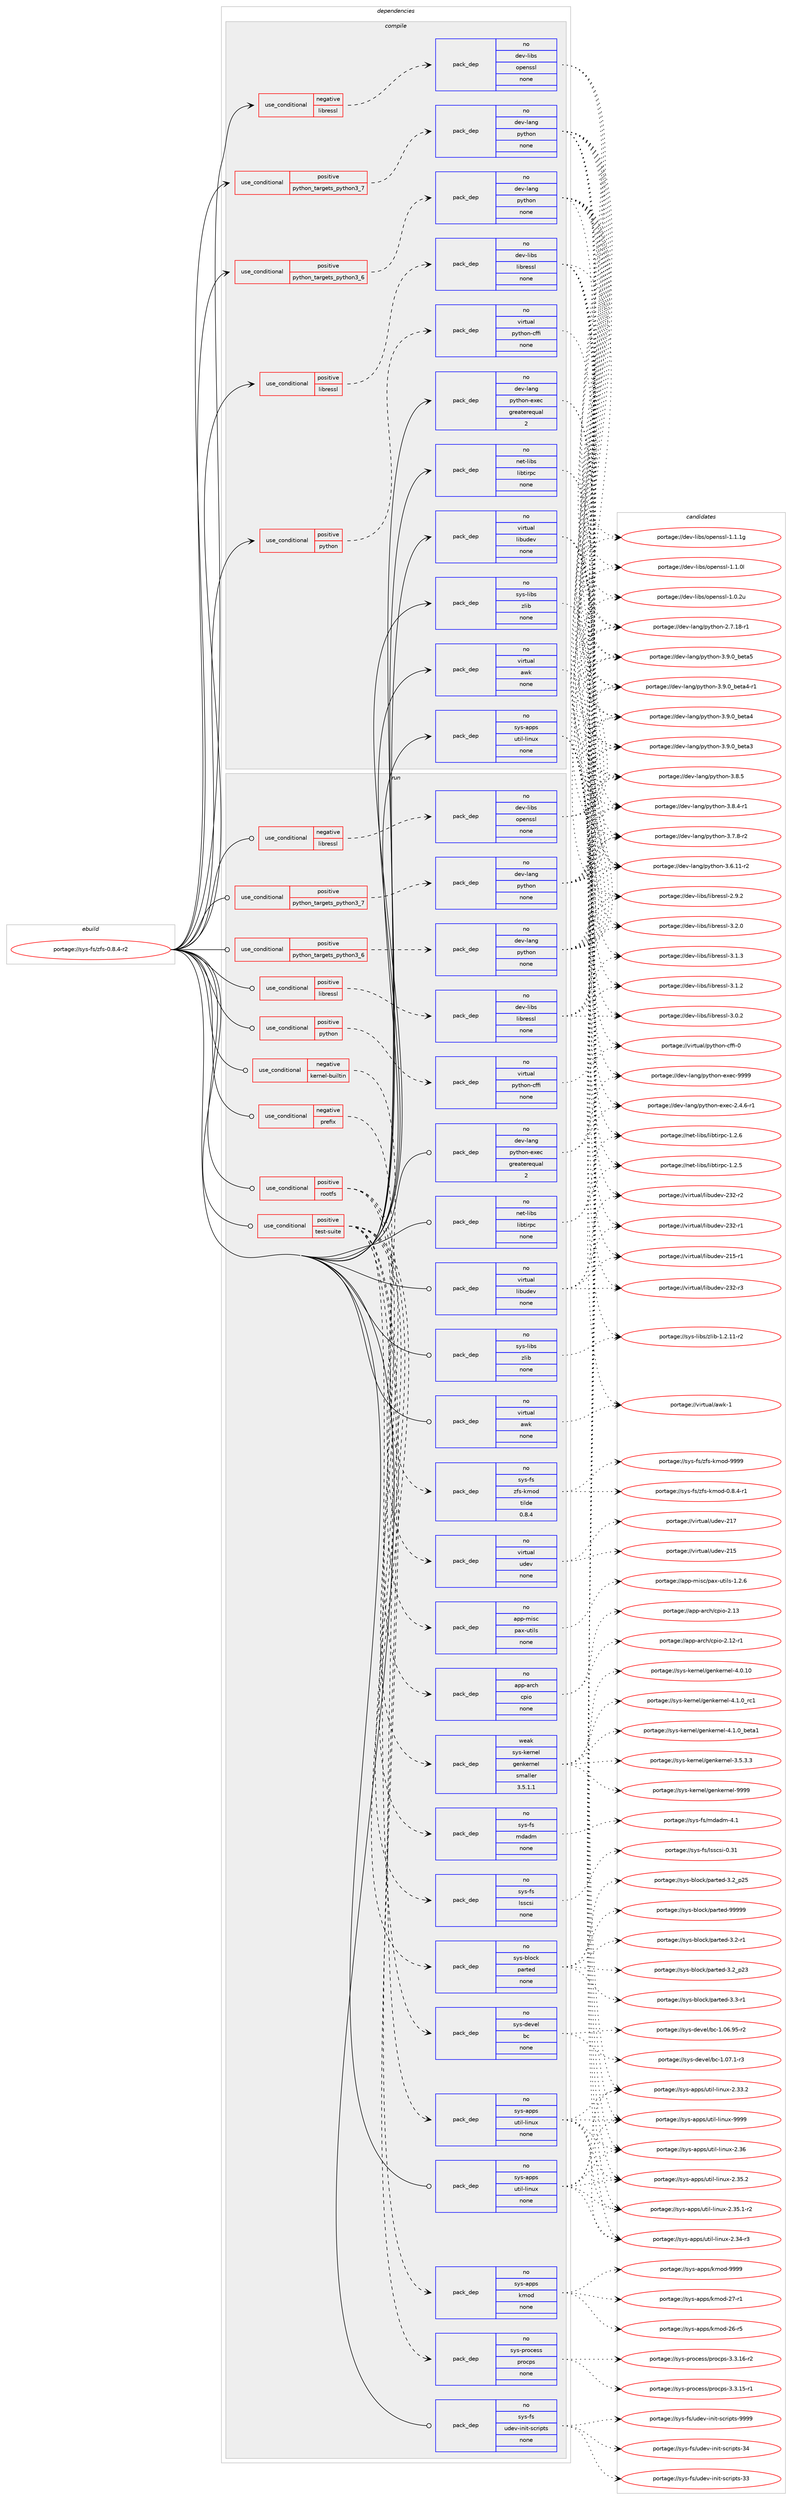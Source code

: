 digraph prolog {

# *************
# Graph options
# *************

newrank=true;
concentrate=true;
compound=true;
graph [rankdir=LR,fontname=Helvetica,fontsize=10,ranksep=1.5];#, ranksep=2.5, nodesep=0.2];
edge  [arrowhead=vee];
node  [fontname=Helvetica,fontsize=10];

# **********
# The ebuild
# **********

subgraph cluster_leftcol {
color=gray;
label=<<i>ebuild</i>>;
id [label="portage://sys-fs/zfs-0.8.4-r2", color=red, width=4, href="../sys-fs/zfs-0.8.4-r2.svg"];
}

# ****************
# The dependencies
# ****************

subgraph cluster_midcol {
color=gray;
label=<<i>dependencies</i>>;
subgraph cluster_compile {
fillcolor="#eeeeee";
style=filled;
label=<<i>compile</i>>;
subgraph cond236 {
dependency2106 [label=<<TABLE BORDER="0" CELLBORDER="1" CELLSPACING="0" CELLPADDING="4"><TR><TD ROWSPAN="3" CELLPADDING="10">use_conditional</TD></TR><TR><TD>negative</TD></TR><TR><TD>libressl</TD></TR></TABLE>>, shape=none, color=red];
subgraph pack1811 {
dependency2107 [label=<<TABLE BORDER="0" CELLBORDER="1" CELLSPACING="0" CELLPADDING="4" WIDTH="220"><TR><TD ROWSPAN="6" CELLPADDING="30">pack_dep</TD></TR><TR><TD WIDTH="110">no</TD></TR><TR><TD>dev-libs</TD></TR><TR><TD>openssl</TD></TR><TR><TD>none</TD></TR><TR><TD></TD></TR></TABLE>>, shape=none, color=blue];
}
dependency2106:e -> dependency2107:w [weight=20,style="dashed",arrowhead="vee"];
}
id:e -> dependency2106:w [weight=20,style="solid",arrowhead="vee"];
subgraph cond237 {
dependency2108 [label=<<TABLE BORDER="0" CELLBORDER="1" CELLSPACING="0" CELLPADDING="4"><TR><TD ROWSPAN="3" CELLPADDING="10">use_conditional</TD></TR><TR><TD>positive</TD></TR><TR><TD>libressl</TD></TR></TABLE>>, shape=none, color=red];
subgraph pack1812 {
dependency2109 [label=<<TABLE BORDER="0" CELLBORDER="1" CELLSPACING="0" CELLPADDING="4" WIDTH="220"><TR><TD ROWSPAN="6" CELLPADDING="30">pack_dep</TD></TR><TR><TD WIDTH="110">no</TD></TR><TR><TD>dev-libs</TD></TR><TR><TD>libressl</TD></TR><TR><TD>none</TD></TR><TR><TD></TD></TR></TABLE>>, shape=none, color=blue];
}
dependency2108:e -> dependency2109:w [weight=20,style="dashed",arrowhead="vee"];
}
id:e -> dependency2108:w [weight=20,style="solid",arrowhead="vee"];
subgraph cond238 {
dependency2110 [label=<<TABLE BORDER="0" CELLBORDER="1" CELLSPACING="0" CELLPADDING="4"><TR><TD ROWSPAN="3" CELLPADDING="10">use_conditional</TD></TR><TR><TD>positive</TD></TR><TR><TD>python</TD></TR></TABLE>>, shape=none, color=red];
subgraph pack1813 {
dependency2111 [label=<<TABLE BORDER="0" CELLBORDER="1" CELLSPACING="0" CELLPADDING="4" WIDTH="220"><TR><TD ROWSPAN="6" CELLPADDING="30">pack_dep</TD></TR><TR><TD WIDTH="110">no</TD></TR><TR><TD>virtual</TD></TR><TR><TD>python-cffi</TD></TR><TR><TD>none</TD></TR><TR><TD></TD></TR></TABLE>>, shape=none, color=blue];
}
dependency2110:e -> dependency2111:w [weight=20,style="dashed",arrowhead="vee"];
}
id:e -> dependency2110:w [weight=20,style="solid",arrowhead="vee"];
subgraph cond239 {
dependency2112 [label=<<TABLE BORDER="0" CELLBORDER="1" CELLSPACING="0" CELLPADDING="4"><TR><TD ROWSPAN="3" CELLPADDING="10">use_conditional</TD></TR><TR><TD>positive</TD></TR><TR><TD>python_targets_python3_6</TD></TR></TABLE>>, shape=none, color=red];
subgraph pack1814 {
dependency2113 [label=<<TABLE BORDER="0" CELLBORDER="1" CELLSPACING="0" CELLPADDING="4" WIDTH="220"><TR><TD ROWSPAN="6" CELLPADDING="30">pack_dep</TD></TR><TR><TD WIDTH="110">no</TD></TR><TR><TD>dev-lang</TD></TR><TR><TD>python</TD></TR><TR><TD>none</TD></TR><TR><TD></TD></TR></TABLE>>, shape=none, color=blue];
}
dependency2112:e -> dependency2113:w [weight=20,style="dashed",arrowhead="vee"];
}
id:e -> dependency2112:w [weight=20,style="solid",arrowhead="vee"];
subgraph cond240 {
dependency2114 [label=<<TABLE BORDER="0" CELLBORDER="1" CELLSPACING="0" CELLPADDING="4"><TR><TD ROWSPAN="3" CELLPADDING="10">use_conditional</TD></TR><TR><TD>positive</TD></TR><TR><TD>python_targets_python3_7</TD></TR></TABLE>>, shape=none, color=red];
subgraph pack1815 {
dependency2115 [label=<<TABLE BORDER="0" CELLBORDER="1" CELLSPACING="0" CELLPADDING="4" WIDTH="220"><TR><TD ROWSPAN="6" CELLPADDING="30">pack_dep</TD></TR><TR><TD WIDTH="110">no</TD></TR><TR><TD>dev-lang</TD></TR><TR><TD>python</TD></TR><TR><TD>none</TD></TR><TR><TD></TD></TR></TABLE>>, shape=none, color=blue];
}
dependency2114:e -> dependency2115:w [weight=20,style="dashed",arrowhead="vee"];
}
id:e -> dependency2114:w [weight=20,style="solid",arrowhead="vee"];
subgraph pack1816 {
dependency2116 [label=<<TABLE BORDER="0" CELLBORDER="1" CELLSPACING="0" CELLPADDING="4" WIDTH="220"><TR><TD ROWSPAN="6" CELLPADDING="30">pack_dep</TD></TR><TR><TD WIDTH="110">no</TD></TR><TR><TD>dev-lang</TD></TR><TR><TD>python-exec</TD></TR><TR><TD>greaterequal</TD></TR><TR><TD>2</TD></TR></TABLE>>, shape=none, color=blue];
}
id:e -> dependency2116:w [weight=20,style="solid",arrowhead="vee"];
subgraph pack1817 {
dependency2117 [label=<<TABLE BORDER="0" CELLBORDER="1" CELLSPACING="0" CELLPADDING="4" WIDTH="220"><TR><TD ROWSPAN="6" CELLPADDING="30">pack_dep</TD></TR><TR><TD WIDTH="110">no</TD></TR><TR><TD>net-libs</TD></TR><TR><TD>libtirpc</TD></TR><TR><TD>none</TD></TR><TR><TD></TD></TR></TABLE>>, shape=none, color=blue];
}
id:e -> dependency2117:w [weight=20,style="solid",arrowhead="vee"];
subgraph pack1818 {
dependency2118 [label=<<TABLE BORDER="0" CELLBORDER="1" CELLSPACING="0" CELLPADDING="4" WIDTH="220"><TR><TD ROWSPAN="6" CELLPADDING="30">pack_dep</TD></TR><TR><TD WIDTH="110">no</TD></TR><TR><TD>sys-apps</TD></TR><TR><TD>util-linux</TD></TR><TR><TD>none</TD></TR><TR><TD></TD></TR></TABLE>>, shape=none, color=blue];
}
id:e -> dependency2118:w [weight=20,style="solid",arrowhead="vee"];
subgraph pack1819 {
dependency2119 [label=<<TABLE BORDER="0" CELLBORDER="1" CELLSPACING="0" CELLPADDING="4" WIDTH="220"><TR><TD ROWSPAN="6" CELLPADDING="30">pack_dep</TD></TR><TR><TD WIDTH="110">no</TD></TR><TR><TD>sys-libs</TD></TR><TR><TD>zlib</TD></TR><TR><TD>none</TD></TR><TR><TD></TD></TR></TABLE>>, shape=none, color=blue];
}
id:e -> dependency2119:w [weight=20,style="solid",arrowhead="vee"];
subgraph pack1820 {
dependency2120 [label=<<TABLE BORDER="0" CELLBORDER="1" CELLSPACING="0" CELLPADDING="4" WIDTH="220"><TR><TD ROWSPAN="6" CELLPADDING="30">pack_dep</TD></TR><TR><TD WIDTH="110">no</TD></TR><TR><TD>virtual</TD></TR><TR><TD>awk</TD></TR><TR><TD>none</TD></TR><TR><TD></TD></TR></TABLE>>, shape=none, color=blue];
}
id:e -> dependency2120:w [weight=20,style="solid",arrowhead="vee"];
subgraph pack1821 {
dependency2121 [label=<<TABLE BORDER="0" CELLBORDER="1" CELLSPACING="0" CELLPADDING="4" WIDTH="220"><TR><TD ROWSPAN="6" CELLPADDING="30">pack_dep</TD></TR><TR><TD WIDTH="110">no</TD></TR><TR><TD>virtual</TD></TR><TR><TD>libudev</TD></TR><TR><TD>none</TD></TR><TR><TD></TD></TR></TABLE>>, shape=none, color=blue];
}
id:e -> dependency2121:w [weight=20,style="solid",arrowhead="vee"];
}
subgraph cluster_compileandrun {
fillcolor="#eeeeee";
style=filled;
label=<<i>compile and run</i>>;
}
subgraph cluster_run {
fillcolor="#eeeeee";
style=filled;
label=<<i>run</i>>;
subgraph cond241 {
dependency2122 [label=<<TABLE BORDER="0" CELLBORDER="1" CELLSPACING="0" CELLPADDING="4"><TR><TD ROWSPAN="3" CELLPADDING="10">use_conditional</TD></TR><TR><TD>negative</TD></TR><TR><TD>kernel-builtin</TD></TR></TABLE>>, shape=none, color=red];
subgraph pack1822 {
dependency2123 [label=<<TABLE BORDER="0" CELLBORDER="1" CELLSPACING="0" CELLPADDING="4" WIDTH="220"><TR><TD ROWSPAN="6" CELLPADDING="30">pack_dep</TD></TR><TR><TD WIDTH="110">no</TD></TR><TR><TD>sys-fs</TD></TR><TR><TD>zfs-kmod</TD></TR><TR><TD>tilde</TD></TR><TR><TD>0.8.4</TD></TR></TABLE>>, shape=none, color=blue];
}
dependency2122:e -> dependency2123:w [weight=20,style="dashed",arrowhead="vee"];
}
id:e -> dependency2122:w [weight=20,style="solid",arrowhead="odot"];
subgraph cond242 {
dependency2124 [label=<<TABLE BORDER="0" CELLBORDER="1" CELLSPACING="0" CELLPADDING="4"><TR><TD ROWSPAN="3" CELLPADDING="10">use_conditional</TD></TR><TR><TD>negative</TD></TR><TR><TD>libressl</TD></TR></TABLE>>, shape=none, color=red];
subgraph pack1823 {
dependency2125 [label=<<TABLE BORDER="0" CELLBORDER="1" CELLSPACING="0" CELLPADDING="4" WIDTH="220"><TR><TD ROWSPAN="6" CELLPADDING="30">pack_dep</TD></TR><TR><TD WIDTH="110">no</TD></TR><TR><TD>dev-libs</TD></TR><TR><TD>openssl</TD></TR><TR><TD>none</TD></TR><TR><TD></TD></TR></TABLE>>, shape=none, color=blue];
}
dependency2124:e -> dependency2125:w [weight=20,style="dashed",arrowhead="vee"];
}
id:e -> dependency2124:w [weight=20,style="solid",arrowhead="odot"];
subgraph cond243 {
dependency2126 [label=<<TABLE BORDER="0" CELLBORDER="1" CELLSPACING="0" CELLPADDING="4"><TR><TD ROWSPAN="3" CELLPADDING="10">use_conditional</TD></TR><TR><TD>negative</TD></TR><TR><TD>prefix</TD></TR></TABLE>>, shape=none, color=red];
subgraph pack1824 {
dependency2127 [label=<<TABLE BORDER="0" CELLBORDER="1" CELLSPACING="0" CELLPADDING="4" WIDTH="220"><TR><TD ROWSPAN="6" CELLPADDING="30">pack_dep</TD></TR><TR><TD WIDTH="110">no</TD></TR><TR><TD>virtual</TD></TR><TR><TD>udev</TD></TR><TR><TD>none</TD></TR><TR><TD></TD></TR></TABLE>>, shape=none, color=blue];
}
dependency2126:e -> dependency2127:w [weight=20,style="dashed",arrowhead="vee"];
}
id:e -> dependency2126:w [weight=20,style="solid",arrowhead="odot"];
subgraph cond244 {
dependency2128 [label=<<TABLE BORDER="0" CELLBORDER="1" CELLSPACING="0" CELLPADDING="4"><TR><TD ROWSPAN="3" CELLPADDING="10">use_conditional</TD></TR><TR><TD>positive</TD></TR><TR><TD>libressl</TD></TR></TABLE>>, shape=none, color=red];
subgraph pack1825 {
dependency2129 [label=<<TABLE BORDER="0" CELLBORDER="1" CELLSPACING="0" CELLPADDING="4" WIDTH="220"><TR><TD ROWSPAN="6" CELLPADDING="30">pack_dep</TD></TR><TR><TD WIDTH="110">no</TD></TR><TR><TD>dev-libs</TD></TR><TR><TD>libressl</TD></TR><TR><TD>none</TD></TR><TR><TD></TD></TR></TABLE>>, shape=none, color=blue];
}
dependency2128:e -> dependency2129:w [weight=20,style="dashed",arrowhead="vee"];
}
id:e -> dependency2128:w [weight=20,style="solid",arrowhead="odot"];
subgraph cond245 {
dependency2130 [label=<<TABLE BORDER="0" CELLBORDER="1" CELLSPACING="0" CELLPADDING="4"><TR><TD ROWSPAN="3" CELLPADDING="10">use_conditional</TD></TR><TR><TD>positive</TD></TR><TR><TD>python</TD></TR></TABLE>>, shape=none, color=red];
subgraph pack1826 {
dependency2131 [label=<<TABLE BORDER="0" CELLBORDER="1" CELLSPACING="0" CELLPADDING="4" WIDTH="220"><TR><TD ROWSPAN="6" CELLPADDING="30">pack_dep</TD></TR><TR><TD WIDTH="110">no</TD></TR><TR><TD>virtual</TD></TR><TR><TD>python-cffi</TD></TR><TR><TD>none</TD></TR><TR><TD></TD></TR></TABLE>>, shape=none, color=blue];
}
dependency2130:e -> dependency2131:w [weight=20,style="dashed",arrowhead="vee"];
}
id:e -> dependency2130:w [weight=20,style="solid",arrowhead="odot"];
subgraph cond246 {
dependency2132 [label=<<TABLE BORDER="0" CELLBORDER="1" CELLSPACING="0" CELLPADDING="4"><TR><TD ROWSPAN="3" CELLPADDING="10">use_conditional</TD></TR><TR><TD>positive</TD></TR><TR><TD>python_targets_python3_6</TD></TR></TABLE>>, shape=none, color=red];
subgraph pack1827 {
dependency2133 [label=<<TABLE BORDER="0" CELLBORDER="1" CELLSPACING="0" CELLPADDING="4" WIDTH="220"><TR><TD ROWSPAN="6" CELLPADDING="30">pack_dep</TD></TR><TR><TD WIDTH="110">no</TD></TR><TR><TD>dev-lang</TD></TR><TR><TD>python</TD></TR><TR><TD>none</TD></TR><TR><TD></TD></TR></TABLE>>, shape=none, color=blue];
}
dependency2132:e -> dependency2133:w [weight=20,style="dashed",arrowhead="vee"];
}
id:e -> dependency2132:w [weight=20,style="solid",arrowhead="odot"];
subgraph cond247 {
dependency2134 [label=<<TABLE BORDER="0" CELLBORDER="1" CELLSPACING="0" CELLPADDING="4"><TR><TD ROWSPAN="3" CELLPADDING="10">use_conditional</TD></TR><TR><TD>positive</TD></TR><TR><TD>python_targets_python3_7</TD></TR></TABLE>>, shape=none, color=red];
subgraph pack1828 {
dependency2135 [label=<<TABLE BORDER="0" CELLBORDER="1" CELLSPACING="0" CELLPADDING="4" WIDTH="220"><TR><TD ROWSPAN="6" CELLPADDING="30">pack_dep</TD></TR><TR><TD WIDTH="110">no</TD></TR><TR><TD>dev-lang</TD></TR><TR><TD>python</TD></TR><TR><TD>none</TD></TR><TR><TD></TD></TR></TABLE>>, shape=none, color=blue];
}
dependency2134:e -> dependency2135:w [weight=20,style="dashed",arrowhead="vee"];
}
id:e -> dependency2134:w [weight=20,style="solid",arrowhead="odot"];
subgraph cond248 {
dependency2136 [label=<<TABLE BORDER="0" CELLBORDER="1" CELLSPACING="0" CELLPADDING="4"><TR><TD ROWSPAN="3" CELLPADDING="10">use_conditional</TD></TR><TR><TD>positive</TD></TR><TR><TD>rootfs</TD></TR></TABLE>>, shape=none, color=red];
subgraph pack1829 {
dependency2137 [label=<<TABLE BORDER="0" CELLBORDER="1" CELLSPACING="0" CELLPADDING="4" WIDTH="220"><TR><TD ROWSPAN="6" CELLPADDING="30">pack_dep</TD></TR><TR><TD WIDTH="110">no</TD></TR><TR><TD>app-arch</TD></TR><TR><TD>cpio</TD></TR><TR><TD>none</TD></TR><TR><TD></TD></TR></TABLE>>, shape=none, color=blue];
}
dependency2136:e -> dependency2137:w [weight=20,style="dashed",arrowhead="vee"];
subgraph pack1830 {
dependency2138 [label=<<TABLE BORDER="0" CELLBORDER="1" CELLSPACING="0" CELLPADDING="4" WIDTH="220"><TR><TD ROWSPAN="6" CELLPADDING="30">pack_dep</TD></TR><TR><TD WIDTH="110">no</TD></TR><TR><TD>app-misc</TD></TR><TR><TD>pax-utils</TD></TR><TR><TD>none</TD></TR><TR><TD></TD></TR></TABLE>>, shape=none, color=blue];
}
dependency2136:e -> dependency2138:w [weight=20,style="dashed",arrowhead="vee"];
subgraph pack1831 {
dependency2139 [label=<<TABLE BORDER="0" CELLBORDER="1" CELLSPACING="0" CELLPADDING="4" WIDTH="220"><TR><TD ROWSPAN="6" CELLPADDING="30">pack_dep</TD></TR><TR><TD WIDTH="110">weak</TD></TR><TR><TD>sys-kernel</TD></TR><TR><TD>genkernel</TD></TR><TR><TD>smaller</TD></TR><TR><TD>3.5.1.1</TD></TR></TABLE>>, shape=none, color=blue];
}
dependency2136:e -> dependency2139:w [weight=20,style="dashed",arrowhead="vee"];
}
id:e -> dependency2136:w [weight=20,style="solid",arrowhead="odot"];
subgraph cond249 {
dependency2140 [label=<<TABLE BORDER="0" CELLBORDER="1" CELLSPACING="0" CELLPADDING="4"><TR><TD ROWSPAN="3" CELLPADDING="10">use_conditional</TD></TR><TR><TD>positive</TD></TR><TR><TD>test-suite</TD></TR></TABLE>>, shape=none, color=red];
subgraph pack1832 {
dependency2141 [label=<<TABLE BORDER="0" CELLBORDER="1" CELLSPACING="0" CELLPADDING="4" WIDTH="220"><TR><TD ROWSPAN="6" CELLPADDING="30">pack_dep</TD></TR><TR><TD WIDTH="110">no</TD></TR><TR><TD>sys-apps</TD></TR><TR><TD>kmod</TD></TR><TR><TD>none</TD></TR><TR><TD></TD></TR></TABLE>>, shape=none, color=blue];
}
dependency2140:e -> dependency2141:w [weight=20,style="dashed",arrowhead="vee"];
subgraph pack1833 {
dependency2142 [label=<<TABLE BORDER="0" CELLBORDER="1" CELLSPACING="0" CELLPADDING="4" WIDTH="220"><TR><TD ROWSPAN="6" CELLPADDING="30">pack_dep</TD></TR><TR><TD WIDTH="110">no</TD></TR><TR><TD>sys-apps</TD></TR><TR><TD>util-linux</TD></TR><TR><TD>none</TD></TR><TR><TD></TD></TR></TABLE>>, shape=none, color=blue];
}
dependency2140:e -> dependency2142:w [weight=20,style="dashed",arrowhead="vee"];
subgraph pack1834 {
dependency2143 [label=<<TABLE BORDER="0" CELLBORDER="1" CELLSPACING="0" CELLPADDING="4" WIDTH="220"><TR><TD ROWSPAN="6" CELLPADDING="30">pack_dep</TD></TR><TR><TD WIDTH="110">no</TD></TR><TR><TD>sys-devel</TD></TR><TR><TD>bc</TD></TR><TR><TD>none</TD></TR><TR><TD></TD></TR></TABLE>>, shape=none, color=blue];
}
dependency2140:e -> dependency2143:w [weight=20,style="dashed",arrowhead="vee"];
subgraph pack1835 {
dependency2144 [label=<<TABLE BORDER="0" CELLBORDER="1" CELLSPACING="0" CELLPADDING="4" WIDTH="220"><TR><TD ROWSPAN="6" CELLPADDING="30">pack_dep</TD></TR><TR><TD WIDTH="110">no</TD></TR><TR><TD>sys-block</TD></TR><TR><TD>parted</TD></TR><TR><TD>none</TD></TR><TR><TD></TD></TR></TABLE>>, shape=none, color=blue];
}
dependency2140:e -> dependency2144:w [weight=20,style="dashed",arrowhead="vee"];
subgraph pack1836 {
dependency2145 [label=<<TABLE BORDER="0" CELLBORDER="1" CELLSPACING="0" CELLPADDING="4" WIDTH="220"><TR><TD ROWSPAN="6" CELLPADDING="30">pack_dep</TD></TR><TR><TD WIDTH="110">no</TD></TR><TR><TD>sys-fs</TD></TR><TR><TD>lsscsi</TD></TR><TR><TD>none</TD></TR><TR><TD></TD></TR></TABLE>>, shape=none, color=blue];
}
dependency2140:e -> dependency2145:w [weight=20,style="dashed",arrowhead="vee"];
subgraph pack1837 {
dependency2146 [label=<<TABLE BORDER="0" CELLBORDER="1" CELLSPACING="0" CELLPADDING="4" WIDTH="220"><TR><TD ROWSPAN="6" CELLPADDING="30">pack_dep</TD></TR><TR><TD WIDTH="110">no</TD></TR><TR><TD>sys-fs</TD></TR><TR><TD>mdadm</TD></TR><TR><TD>none</TD></TR><TR><TD></TD></TR></TABLE>>, shape=none, color=blue];
}
dependency2140:e -> dependency2146:w [weight=20,style="dashed",arrowhead="vee"];
subgraph pack1838 {
dependency2147 [label=<<TABLE BORDER="0" CELLBORDER="1" CELLSPACING="0" CELLPADDING="4" WIDTH="220"><TR><TD ROWSPAN="6" CELLPADDING="30">pack_dep</TD></TR><TR><TD WIDTH="110">no</TD></TR><TR><TD>sys-process</TD></TR><TR><TD>procps</TD></TR><TR><TD>none</TD></TR><TR><TD></TD></TR></TABLE>>, shape=none, color=blue];
}
dependency2140:e -> dependency2147:w [weight=20,style="dashed",arrowhead="vee"];
}
id:e -> dependency2140:w [weight=20,style="solid",arrowhead="odot"];
subgraph pack1839 {
dependency2148 [label=<<TABLE BORDER="0" CELLBORDER="1" CELLSPACING="0" CELLPADDING="4" WIDTH="220"><TR><TD ROWSPAN="6" CELLPADDING="30">pack_dep</TD></TR><TR><TD WIDTH="110">no</TD></TR><TR><TD>dev-lang</TD></TR><TR><TD>python-exec</TD></TR><TR><TD>greaterequal</TD></TR><TR><TD>2</TD></TR></TABLE>>, shape=none, color=blue];
}
id:e -> dependency2148:w [weight=20,style="solid",arrowhead="odot"];
subgraph pack1840 {
dependency2149 [label=<<TABLE BORDER="0" CELLBORDER="1" CELLSPACING="0" CELLPADDING="4" WIDTH="220"><TR><TD ROWSPAN="6" CELLPADDING="30">pack_dep</TD></TR><TR><TD WIDTH="110">no</TD></TR><TR><TD>net-libs</TD></TR><TR><TD>libtirpc</TD></TR><TR><TD>none</TD></TR><TR><TD></TD></TR></TABLE>>, shape=none, color=blue];
}
id:e -> dependency2149:w [weight=20,style="solid",arrowhead="odot"];
subgraph pack1841 {
dependency2150 [label=<<TABLE BORDER="0" CELLBORDER="1" CELLSPACING="0" CELLPADDING="4" WIDTH="220"><TR><TD ROWSPAN="6" CELLPADDING="30">pack_dep</TD></TR><TR><TD WIDTH="110">no</TD></TR><TR><TD>sys-apps</TD></TR><TR><TD>util-linux</TD></TR><TR><TD>none</TD></TR><TR><TD></TD></TR></TABLE>>, shape=none, color=blue];
}
id:e -> dependency2150:w [weight=20,style="solid",arrowhead="odot"];
subgraph pack1842 {
dependency2151 [label=<<TABLE BORDER="0" CELLBORDER="1" CELLSPACING="0" CELLPADDING="4" WIDTH="220"><TR><TD ROWSPAN="6" CELLPADDING="30">pack_dep</TD></TR><TR><TD WIDTH="110">no</TD></TR><TR><TD>sys-fs</TD></TR><TR><TD>udev-init-scripts</TD></TR><TR><TD>none</TD></TR><TR><TD></TD></TR></TABLE>>, shape=none, color=blue];
}
id:e -> dependency2151:w [weight=20,style="solid",arrowhead="odot"];
subgraph pack1843 {
dependency2152 [label=<<TABLE BORDER="0" CELLBORDER="1" CELLSPACING="0" CELLPADDING="4" WIDTH="220"><TR><TD ROWSPAN="6" CELLPADDING="30">pack_dep</TD></TR><TR><TD WIDTH="110">no</TD></TR><TR><TD>sys-libs</TD></TR><TR><TD>zlib</TD></TR><TR><TD>none</TD></TR><TR><TD></TD></TR></TABLE>>, shape=none, color=blue];
}
id:e -> dependency2152:w [weight=20,style="solid",arrowhead="odot"];
subgraph pack1844 {
dependency2153 [label=<<TABLE BORDER="0" CELLBORDER="1" CELLSPACING="0" CELLPADDING="4" WIDTH="220"><TR><TD ROWSPAN="6" CELLPADDING="30">pack_dep</TD></TR><TR><TD WIDTH="110">no</TD></TR><TR><TD>virtual</TD></TR><TR><TD>awk</TD></TR><TR><TD>none</TD></TR><TR><TD></TD></TR></TABLE>>, shape=none, color=blue];
}
id:e -> dependency2153:w [weight=20,style="solid",arrowhead="odot"];
subgraph pack1845 {
dependency2154 [label=<<TABLE BORDER="0" CELLBORDER="1" CELLSPACING="0" CELLPADDING="4" WIDTH="220"><TR><TD ROWSPAN="6" CELLPADDING="30">pack_dep</TD></TR><TR><TD WIDTH="110">no</TD></TR><TR><TD>virtual</TD></TR><TR><TD>libudev</TD></TR><TR><TD>none</TD></TR><TR><TD></TD></TR></TABLE>>, shape=none, color=blue];
}
id:e -> dependency2154:w [weight=20,style="solid",arrowhead="odot"];
}
}

# **************
# The candidates
# **************

subgraph cluster_choices {
rank=same;
color=gray;
label=<<i>candidates</i>>;

subgraph choice1811 {
color=black;
nodesep=1;
choice100101118451081059811547111112101110115115108454946494649103 [label="portage://dev-libs/openssl-1.1.1g", color=red, width=4,href="../dev-libs/openssl-1.1.1g.svg"];
choice100101118451081059811547111112101110115115108454946494648108 [label="portage://dev-libs/openssl-1.1.0l", color=red, width=4,href="../dev-libs/openssl-1.1.0l.svg"];
choice100101118451081059811547111112101110115115108454946484650117 [label="portage://dev-libs/openssl-1.0.2u", color=red, width=4,href="../dev-libs/openssl-1.0.2u.svg"];
dependency2107:e -> choice100101118451081059811547111112101110115115108454946494649103:w [style=dotted,weight="100"];
dependency2107:e -> choice100101118451081059811547111112101110115115108454946494648108:w [style=dotted,weight="100"];
dependency2107:e -> choice100101118451081059811547111112101110115115108454946484650117:w [style=dotted,weight="100"];
}
subgraph choice1812 {
color=black;
nodesep=1;
choice10010111845108105981154710810598114101115115108455146504648 [label="portage://dev-libs/libressl-3.2.0", color=red, width=4,href="../dev-libs/libressl-3.2.0.svg"];
choice10010111845108105981154710810598114101115115108455146494651 [label="portage://dev-libs/libressl-3.1.3", color=red, width=4,href="../dev-libs/libressl-3.1.3.svg"];
choice10010111845108105981154710810598114101115115108455146494650 [label="portage://dev-libs/libressl-3.1.2", color=red, width=4,href="../dev-libs/libressl-3.1.2.svg"];
choice10010111845108105981154710810598114101115115108455146484650 [label="portage://dev-libs/libressl-3.0.2", color=red, width=4,href="../dev-libs/libressl-3.0.2.svg"];
choice10010111845108105981154710810598114101115115108455046574650 [label="portage://dev-libs/libressl-2.9.2", color=red, width=4,href="../dev-libs/libressl-2.9.2.svg"];
dependency2109:e -> choice10010111845108105981154710810598114101115115108455146504648:w [style=dotted,weight="100"];
dependency2109:e -> choice10010111845108105981154710810598114101115115108455146494651:w [style=dotted,weight="100"];
dependency2109:e -> choice10010111845108105981154710810598114101115115108455146494650:w [style=dotted,weight="100"];
dependency2109:e -> choice10010111845108105981154710810598114101115115108455146484650:w [style=dotted,weight="100"];
dependency2109:e -> choice10010111845108105981154710810598114101115115108455046574650:w [style=dotted,weight="100"];
}
subgraph choice1813 {
color=black;
nodesep=1;
choice118105114116117971084711212111610411111045991021021054548 [label="portage://virtual/python-cffi-0", color=red, width=4,href="../virtual/python-cffi-0.svg"];
dependency2111:e -> choice118105114116117971084711212111610411111045991021021054548:w [style=dotted,weight="100"];
}
subgraph choice1814 {
color=black;
nodesep=1;
choice10010111845108971101034711212111610411111045514657464895981011169753 [label="portage://dev-lang/python-3.9.0_beta5", color=red, width=4,href="../dev-lang/python-3.9.0_beta5.svg"];
choice100101118451089711010347112121116104111110455146574648959810111697524511449 [label="portage://dev-lang/python-3.9.0_beta4-r1", color=red, width=4,href="../dev-lang/python-3.9.0_beta4-r1.svg"];
choice10010111845108971101034711212111610411111045514657464895981011169752 [label="portage://dev-lang/python-3.9.0_beta4", color=red, width=4,href="../dev-lang/python-3.9.0_beta4.svg"];
choice10010111845108971101034711212111610411111045514657464895981011169751 [label="portage://dev-lang/python-3.9.0_beta3", color=red, width=4,href="../dev-lang/python-3.9.0_beta3.svg"];
choice100101118451089711010347112121116104111110455146564653 [label="portage://dev-lang/python-3.8.5", color=red, width=4,href="../dev-lang/python-3.8.5.svg"];
choice1001011184510897110103471121211161041111104551465646524511449 [label="portage://dev-lang/python-3.8.4-r1", color=red, width=4,href="../dev-lang/python-3.8.4-r1.svg"];
choice1001011184510897110103471121211161041111104551465546564511450 [label="portage://dev-lang/python-3.7.8-r2", color=red, width=4,href="../dev-lang/python-3.7.8-r2.svg"];
choice100101118451089711010347112121116104111110455146544649494511450 [label="portage://dev-lang/python-3.6.11-r2", color=red, width=4,href="../dev-lang/python-3.6.11-r2.svg"];
choice100101118451089711010347112121116104111110455046554649564511449 [label="portage://dev-lang/python-2.7.18-r1", color=red, width=4,href="../dev-lang/python-2.7.18-r1.svg"];
dependency2113:e -> choice10010111845108971101034711212111610411111045514657464895981011169753:w [style=dotted,weight="100"];
dependency2113:e -> choice100101118451089711010347112121116104111110455146574648959810111697524511449:w [style=dotted,weight="100"];
dependency2113:e -> choice10010111845108971101034711212111610411111045514657464895981011169752:w [style=dotted,weight="100"];
dependency2113:e -> choice10010111845108971101034711212111610411111045514657464895981011169751:w [style=dotted,weight="100"];
dependency2113:e -> choice100101118451089711010347112121116104111110455146564653:w [style=dotted,weight="100"];
dependency2113:e -> choice1001011184510897110103471121211161041111104551465646524511449:w [style=dotted,weight="100"];
dependency2113:e -> choice1001011184510897110103471121211161041111104551465546564511450:w [style=dotted,weight="100"];
dependency2113:e -> choice100101118451089711010347112121116104111110455146544649494511450:w [style=dotted,weight="100"];
dependency2113:e -> choice100101118451089711010347112121116104111110455046554649564511449:w [style=dotted,weight="100"];
}
subgraph choice1815 {
color=black;
nodesep=1;
choice10010111845108971101034711212111610411111045514657464895981011169753 [label="portage://dev-lang/python-3.9.0_beta5", color=red, width=4,href="../dev-lang/python-3.9.0_beta5.svg"];
choice100101118451089711010347112121116104111110455146574648959810111697524511449 [label="portage://dev-lang/python-3.9.0_beta4-r1", color=red, width=4,href="../dev-lang/python-3.9.0_beta4-r1.svg"];
choice10010111845108971101034711212111610411111045514657464895981011169752 [label="portage://dev-lang/python-3.9.0_beta4", color=red, width=4,href="../dev-lang/python-3.9.0_beta4.svg"];
choice10010111845108971101034711212111610411111045514657464895981011169751 [label="portage://dev-lang/python-3.9.0_beta3", color=red, width=4,href="../dev-lang/python-3.9.0_beta3.svg"];
choice100101118451089711010347112121116104111110455146564653 [label="portage://dev-lang/python-3.8.5", color=red, width=4,href="../dev-lang/python-3.8.5.svg"];
choice1001011184510897110103471121211161041111104551465646524511449 [label="portage://dev-lang/python-3.8.4-r1", color=red, width=4,href="../dev-lang/python-3.8.4-r1.svg"];
choice1001011184510897110103471121211161041111104551465546564511450 [label="portage://dev-lang/python-3.7.8-r2", color=red, width=4,href="../dev-lang/python-3.7.8-r2.svg"];
choice100101118451089711010347112121116104111110455146544649494511450 [label="portage://dev-lang/python-3.6.11-r2", color=red, width=4,href="../dev-lang/python-3.6.11-r2.svg"];
choice100101118451089711010347112121116104111110455046554649564511449 [label="portage://dev-lang/python-2.7.18-r1", color=red, width=4,href="../dev-lang/python-2.7.18-r1.svg"];
dependency2115:e -> choice10010111845108971101034711212111610411111045514657464895981011169753:w [style=dotted,weight="100"];
dependency2115:e -> choice100101118451089711010347112121116104111110455146574648959810111697524511449:w [style=dotted,weight="100"];
dependency2115:e -> choice10010111845108971101034711212111610411111045514657464895981011169752:w [style=dotted,weight="100"];
dependency2115:e -> choice10010111845108971101034711212111610411111045514657464895981011169751:w [style=dotted,weight="100"];
dependency2115:e -> choice100101118451089711010347112121116104111110455146564653:w [style=dotted,weight="100"];
dependency2115:e -> choice1001011184510897110103471121211161041111104551465646524511449:w [style=dotted,weight="100"];
dependency2115:e -> choice1001011184510897110103471121211161041111104551465546564511450:w [style=dotted,weight="100"];
dependency2115:e -> choice100101118451089711010347112121116104111110455146544649494511450:w [style=dotted,weight="100"];
dependency2115:e -> choice100101118451089711010347112121116104111110455046554649564511449:w [style=dotted,weight="100"];
}
subgraph choice1816 {
color=black;
nodesep=1;
choice10010111845108971101034711212111610411111045101120101994557575757 [label="portage://dev-lang/python-exec-9999", color=red, width=4,href="../dev-lang/python-exec-9999.svg"];
choice10010111845108971101034711212111610411111045101120101994550465246544511449 [label="portage://dev-lang/python-exec-2.4.6-r1", color=red, width=4,href="../dev-lang/python-exec-2.4.6-r1.svg"];
dependency2116:e -> choice10010111845108971101034711212111610411111045101120101994557575757:w [style=dotted,weight="100"];
dependency2116:e -> choice10010111845108971101034711212111610411111045101120101994550465246544511449:w [style=dotted,weight="100"];
}
subgraph choice1817 {
color=black;
nodesep=1;
choice1101011164510810598115471081059811610511411299454946504654 [label="portage://net-libs/libtirpc-1.2.6", color=red, width=4,href="../net-libs/libtirpc-1.2.6.svg"];
choice1101011164510810598115471081059811610511411299454946504653 [label="portage://net-libs/libtirpc-1.2.5", color=red, width=4,href="../net-libs/libtirpc-1.2.5.svg"];
dependency2117:e -> choice1101011164510810598115471081059811610511411299454946504654:w [style=dotted,weight="100"];
dependency2117:e -> choice1101011164510810598115471081059811610511411299454946504653:w [style=dotted,weight="100"];
}
subgraph choice1818 {
color=black;
nodesep=1;
choice115121115459711211211547117116105108451081051101171204557575757 [label="portage://sys-apps/util-linux-9999", color=red, width=4,href="../sys-apps/util-linux-9999.svg"];
choice115121115459711211211547117116105108451081051101171204550465154 [label="portage://sys-apps/util-linux-2.36", color=red, width=4,href="../sys-apps/util-linux-2.36.svg"];
choice1151211154597112112115471171161051084510810511011712045504651534650 [label="portage://sys-apps/util-linux-2.35.2", color=red, width=4,href="../sys-apps/util-linux-2.35.2.svg"];
choice11512111545971121121154711711610510845108105110117120455046515346494511450 [label="portage://sys-apps/util-linux-2.35.1-r2", color=red, width=4,href="../sys-apps/util-linux-2.35.1-r2.svg"];
choice1151211154597112112115471171161051084510810511011712045504651524511451 [label="portage://sys-apps/util-linux-2.34-r3", color=red, width=4,href="../sys-apps/util-linux-2.34-r3.svg"];
choice1151211154597112112115471171161051084510810511011712045504651514650 [label="portage://sys-apps/util-linux-2.33.2", color=red, width=4,href="../sys-apps/util-linux-2.33.2.svg"];
dependency2118:e -> choice115121115459711211211547117116105108451081051101171204557575757:w [style=dotted,weight="100"];
dependency2118:e -> choice115121115459711211211547117116105108451081051101171204550465154:w [style=dotted,weight="100"];
dependency2118:e -> choice1151211154597112112115471171161051084510810511011712045504651534650:w [style=dotted,weight="100"];
dependency2118:e -> choice11512111545971121121154711711610510845108105110117120455046515346494511450:w [style=dotted,weight="100"];
dependency2118:e -> choice1151211154597112112115471171161051084510810511011712045504651524511451:w [style=dotted,weight="100"];
dependency2118:e -> choice1151211154597112112115471171161051084510810511011712045504651514650:w [style=dotted,weight="100"];
}
subgraph choice1819 {
color=black;
nodesep=1;
choice11512111545108105981154712210810598454946504649494511450 [label="portage://sys-libs/zlib-1.2.11-r2", color=red, width=4,href="../sys-libs/zlib-1.2.11-r2.svg"];
dependency2119:e -> choice11512111545108105981154712210810598454946504649494511450:w [style=dotted,weight="100"];
}
subgraph choice1820 {
color=black;
nodesep=1;
choice1181051141161179710847971191074549 [label="portage://virtual/awk-1", color=red, width=4,href="../virtual/awk-1.svg"];
dependency2120:e -> choice1181051141161179710847971191074549:w [style=dotted,weight="100"];
}
subgraph choice1821 {
color=black;
nodesep=1;
choice118105114116117971084710810598117100101118455051504511451 [label="portage://virtual/libudev-232-r3", color=red, width=4,href="../virtual/libudev-232-r3.svg"];
choice118105114116117971084710810598117100101118455051504511450 [label="portage://virtual/libudev-232-r2", color=red, width=4,href="../virtual/libudev-232-r2.svg"];
choice118105114116117971084710810598117100101118455051504511449 [label="portage://virtual/libudev-232-r1", color=red, width=4,href="../virtual/libudev-232-r1.svg"];
choice118105114116117971084710810598117100101118455049534511449 [label="portage://virtual/libudev-215-r1", color=red, width=4,href="../virtual/libudev-215-r1.svg"];
dependency2121:e -> choice118105114116117971084710810598117100101118455051504511451:w [style=dotted,weight="100"];
dependency2121:e -> choice118105114116117971084710810598117100101118455051504511450:w [style=dotted,weight="100"];
dependency2121:e -> choice118105114116117971084710810598117100101118455051504511449:w [style=dotted,weight="100"];
dependency2121:e -> choice118105114116117971084710810598117100101118455049534511449:w [style=dotted,weight="100"];
}
subgraph choice1822 {
color=black;
nodesep=1;
choice1151211154510211547122102115451071091111004557575757 [label="portage://sys-fs/zfs-kmod-9999", color=red, width=4,href="../sys-fs/zfs-kmod-9999.svg"];
choice1151211154510211547122102115451071091111004548465646524511449 [label="portage://sys-fs/zfs-kmod-0.8.4-r1", color=red, width=4,href="../sys-fs/zfs-kmod-0.8.4-r1.svg"];
dependency2123:e -> choice1151211154510211547122102115451071091111004557575757:w [style=dotted,weight="100"];
dependency2123:e -> choice1151211154510211547122102115451071091111004548465646524511449:w [style=dotted,weight="100"];
}
subgraph choice1823 {
color=black;
nodesep=1;
choice100101118451081059811547111112101110115115108454946494649103 [label="portage://dev-libs/openssl-1.1.1g", color=red, width=4,href="../dev-libs/openssl-1.1.1g.svg"];
choice100101118451081059811547111112101110115115108454946494648108 [label="portage://dev-libs/openssl-1.1.0l", color=red, width=4,href="../dev-libs/openssl-1.1.0l.svg"];
choice100101118451081059811547111112101110115115108454946484650117 [label="portage://dev-libs/openssl-1.0.2u", color=red, width=4,href="../dev-libs/openssl-1.0.2u.svg"];
dependency2125:e -> choice100101118451081059811547111112101110115115108454946494649103:w [style=dotted,weight="100"];
dependency2125:e -> choice100101118451081059811547111112101110115115108454946494648108:w [style=dotted,weight="100"];
dependency2125:e -> choice100101118451081059811547111112101110115115108454946484650117:w [style=dotted,weight="100"];
}
subgraph choice1824 {
color=black;
nodesep=1;
choice118105114116117971084711710010111845504955 [label="portage://virtual/udev-217", color=red, width=4,href="../virtual/udev-217.svg"];
choice118105114116117971084711710010111845504953 [label="portage://virtual/udev-215", color=red, width=4,href="../virtual/udev-215.svg"];
dependency2127:e -> choice118105114116117971084711710010111845504955:w [style=dotted,weight="100"];
dependency2127:e -> choice118105114116117971084711710010111845504953:w [style=dotted,weight="100"];
}
subgraph choice1825 {
color=black;
nodesep=1;
choice10010111845108105981154710810598114101115115108455146504648 [label="portage://dev-libs/libressl-3.2.0", color=red, width=4,href="../dev-libs/libressl-3.2.0.svg"];
choice10010111845108105981154710810598114101115115108455146494651 [label="portage://dev-libs/libressl-3.1.3", color=red, width=4,href="../dev-libs/libressl-3.1.3.svg"];
choice10010111845108105981154710810598114101115115108455146494650 [label="portage://dev-libs/libressl-3.1.2", color=red, width=4,href="../dev-libs/libressl-3.1.2.svg"];
choice10010111845108105981154710810598114101115115108455146484650 [label="portage://dev-libs/libressl-3.0.2", color=red, width=4,href="../dev-libs/libressl-3.0.2.svg"];
choice10010111845108105981154710810598114101115115108455046574650 [label="portage://dev-libs/libressl-2.9.2", color=red, width=4,href="../dev-libs/libressl-2.9.2.svg"];
dependency2129:e -> choice10010111845108105981154710810598114101115115108455146504648:w [style=dotted,weight="100"];
dependency2129:e -> choice10010111845108105981154710810598114101115115108455146494651:w [style=dotted,weight="100"];
dependency2129:e -> choice10010111845108105981154710810598114101115115108455146494650:w [style=dotted,weight="100"];
dependency2129:e -> choice10010111845108105981154710810598114101115115108455146484650:w [style=dotted,weight="100"];
dependency2129:e -> choice10010111845108105981154710810598114101115115108455046574650:w [style=dotted,weight="100"];
}
subgraph choice1826 {
color=black;
nodesep=1;
choice118105114116117971084711212111610411111045991021021054548 [label="portage://virtual/python-cffi-0", color=red, width=4,href="../virtual/python-cffi-0.svg"];
dependency2131:e -> choice118105114116117971084711212111610411111045991021021054548:w [style=dotted,weight="100"];
}
subgraph choice1827 {
color=black;
nodesep=1;
choice10010111845108971101034711212111610411111045514657464895981011169753 [label="portage://dev-lang/python-3.9.0_beta5", color=red, width=4,href="../dev-lang/python-3.9.0_beta5.svg"];
choice100101118451089711010347112121116104111110455146574648959810111697524511449 [label="portage://dev-lang/python-3.9.0_beta4-r1", color=red, width=4,href="../dev-lang/python-3.9.0_beta4-r1.svg"];
choice10010111845108971101034711212111610411111045514657464895981011169752 [label="portage://dev-lang/python-3.9.0_beta4", color=red, width=4,href="../dev-lang/python-3.9.0_beta4.svg"];
choice10010111845108971101034711212111610411111045514657464895981011169751 [label="portage://dev-lang/python-3.9.0_beta3", color=red, width=4,href="../dev-lang/python-3.9.0_beta3.svg"];
choice100101118451089711010347112121116104111110455146564653 [label="portage://dev-lang/python-3.8.5", color=red, width=4,href="../dev-lang/python-3.8.5.svg"];
choice1001011184510897110103471121211161041111104551465646524511449 [label="portage://dev-lang/python-3.8.4-r1", color=red, width=4,href="../dev-lang/python-3.8.4-r1.svg"];
choice1001011184510897110103471121211161041111104551465546564511450 [label="portage://dev-lang/python-3.7.8-r2", color=red, width=4,href="../dev-lang/python-3.7.8-r2.svg"];
choice100101118451089711010347112121116104111110455146544649494511450 [label="portage://dev-lang/python-3.6.11-r2", color=red, width=4,href="../dev-lang/python-3.6.11-r2.svg"];
choice100101118451089711010347112121116104111110455046554649564511449 [label="portage://dev-lang/python-2.7.18-r1", color=red, width=4,href="../dev-lang/python-2.7.18-r1.svg"];
dependency2133:e -> choice10010111845108971101034711212111610411111045514657464895981011169753:w [style=dotted,weight="100"];
dependency2133:e -> choice100101118451089711010347112121116104111110455146574648959810111697524511449:w [style=dotted,weight="100"];
dependency2133:e -> choice10010111845108971101034711212111610411111045514657464895981011169752:w [style=dotted,weight="100"];
dependency2133:e -> choice10010111845108971101034711212111610411111045514657464895981011169751:w [style=dotted,weight="100"];
dependency2133:e -> choice100101118451089711010347112121116104111110455146564653:w [style=dotted,weight="100"];
dependency2133:e -> choice1001011184510897110103471121211161041111104551465646524511449:w [style=dotted,weight="100"];
dependency2133:e -> choice1001011184510897110103471121211161041111104551465546564511450:w [style=dotted,weight="100"];
dependency2133:e -> choice100101118451089711010347112121116104111110455146544649494511450:w [style=dotted,weight="100"];
dependency2133:e -> choice100101118451089711010347112121116104111110455046554649564511449:w [style=dotted,weight="100"];
}
subgraph choice1828 {
color=black;
nodesep=1;
choice10010111845108971101034711212111610411111045514657464895981011169753 [label="portage://dev-lang/python-3.9.0_beta5", color=red, width=4,href="../dev-lang/python-3.9.0_beta5.svg"];
choice100101118451089711010347112121116104111110455146574648959810111697524511449 [label="portage://dev-lang/python-3.9.0_beta4-r1", color=red, width=4,href="../dev-lang/python-3.9.0_beta4-r1.svg"];
choice10010111845108971101034711212111610411111045514657464895981011169752 [label="portage://dev-lang/python-3.9.0_beta4", color=red, width=4,href="../dev-lang/python-3.9.0_beta4.svg"];
choice10010111845108971101034711212111610411111045514657464895981011169751 [label="portage://dev-lang/python-3.9.0_beta3", color=red, width=4,href="../dev-lang/python-3.9.0_beta3.svg"];
choice100101118451089711010347112121116104111110455146564653 [label="portage://dev-lang/python-3.8.5", color=red, width=4,href="../dev-lang/python-3.8.5.svg"];
choice1001011184510897110103471121211161041111104551465646524511449 [label="portage://dev-lang/python-3.8.4-r1", color=red, width=4,href="../dev-lang/python-3.8.4-r1.svg"];
choice1001011184510897110103471121211161041111104551465546564511450 [label="portage://dev-lang/python-3.7.8-r2", color=red, width=4,href="../dev-lang/python-3.7.8-r2.svg"];
choice100101118451089711010347112121116104111110455146544649494511450 [label="portage://dev-lang/python-3.6.11-r2", color=red, width=4,href="../dev-lang/python-3.6.11-r2.svg"];
choice100101118451089711010347112121116104111110455046554649564511449 [label="portage://dev-lang/python-2.7.18-r1", color=red, width=4,href="../dev-lang/python-2.7.18-r1.svg"];
dependency2135:e -> choice10010111845108971101034711212111610411111045514657464895981011169753:w [style=dotted,weight="100"];
dependency2135:e -> choice100101118451089711010347112121116104111110455146574648959810111697524511449:w [style=dotted,weight="100"];
dependency2135:e -> choice10010111845108971101034711212111610411111045514657464895981011169752:w [style=dotted,weight="100"];
dependency2135:e -> choice10010111845108971101034711212111610411111045514657464895981011169751:w [style=dotted,weight="100"];
dependency2135:e -> choice100101118451089711010347112121116104111110455146564653:w [style=dotted,weight="100"];
dependency2135:e -> choice1001011184510897110103471121211161041111104551465646524511449:w [style=dotted,weight="100"];
dependency2135:e -> choice1001011184510897110103471121211161041111104551465546564511450:w [style=dotted,weight="100"];
dependency2135:e -> choice100101118451089711010347112121116104111110455146544649494511450:w [style=dotted,weight="100"];
dependency2135:e -> choice100101118451089711010347112121116104111110455046554649564511449:w [style=dotted,weight="100"];
}
subgraph choice1829 {
color=black;
nodesep=1;
choice9711211245971149910447991121051114550464951 [label="portage://app-arch/cpio-2.13", color=red, width=4,href="../app-arch/cpio-2.13.svg"];
choice97112112459711499104479911210511145504649504511449 [label="portage://app-arch/cpio-2.12-r1", color=red, width=4,href="../app-arch/cpio-2.12-r1.svg"];
dependency2137:e -> choice9711211245971149910447991121051114550464951:w [style=dotted,weight="100"];
dependency2137:e -> choice97112112459711499104479911210511145504649504511449:w [style=dotted,weight="100"];
}
subgraph choice1830 {
color=black;
nodesep=1;
choice971121124510910511599471129712045117116105108115454946504654 [label="portage://app-misc/pax-utils-1.2.6", color=red, width=4,href="../app-misc/pax-utils-1.2.6.svg"];
dependency2138:e -> choice971121124510910511599471129712045117116105108115454946504654:w [style=dotted,weight="100"];
}
subgraph choice1831 {
color=black;
nodesep=1;
choice11512111545107101114110101108471031011101071011141101011084557575757 [label="portage://sys-kernel/genkernel-9999", color=red, width=4,href="../sys-kernel/genkernel-9999.svg"];
choice1151211154510710111411010110847103101110107101114110101108455246494648951149949 [label="portage://sys-kernel/genkernel-4.1.0_rc1", color=red, width=4,href="../sys-kernel/genkernel-4.1.0_rc1.svg"];
choice115121115451071011141101011084710310111010710111411010110845524649464895981011169749 [label="portage://sys-kernel/genkernel-4.1.0_beta1", color=red, width=4,href="../sys-kernel/genkernel-4.1.0_beta1.svg"];
choice115121115451071011141101011084710310111010710111411010110845524648464948 [label="portage://sys-kernel/genkernel-4.0.10", color=red, width=4,href="../sys-kernel/genkernel-4.0.10.svg"];
choice11512111545107101114110101108471031011101071011141101011084551465346514651 [label="portage://sys-kernel/genkernel-3.5.3.3", color=red, width=4,href="../sys-kernel/genkernel-3.5.3.3.svg"];
dependency2139:e -> choice11512111545107101114110101108471031011101071011141101011084557575757:w [style=dotted,weight="100"];
dependency2139:e -> choice1151211154510710111411010110847103101110107101114110101108455246494648951149949:w [style=dotted,weight="100"];
dependency2139:e -> choice115121115451071011141101011084710310111010710111411010110845524649464895981011169749:w [style=dotted,weight="100"];
dependency2139:e -> choice115121115451071011141101011084710310111010710111411010110845524648464948:w [style=dotted,weight="100"];
dependency2139:e -> choice11512111545107101114110101108471031011101071011141101011084551465346514651:w [style=dotted,weight="100"];
}
subgraph choice1832 {
color=black;
nodesep=1;
choice1151211154597112112115471071091111004557575757 [label="portage://sys-apps/kmod-9999", color=red, width=4,href="../sys-apps/kmod-9999.svg"];
choice1151211154597112112115471071091111004550554511449 [label="portage://sys-apps/kmod-27-r1", color=red, width=4,href="../sys-apps/kmod-27-r1.svg"];
choice1151211154597112112115471071091111004550544511453 [label="portage://sys-apps/kmod-26-r5", color=red, width=4,href="../sys-apps/kmod-26-r5.svg"];
dependency2141:e -> choice1151211154597112112115471071091111004557575757:w [style=dotted,weight="100"];
dependency2141:e -> choice1151211154597112112115471071091111004550554511449:w [style=dotted,weight="100"];
dependency2141:e -> choice1151211154597112112115471071091111004550544511453:w [style=dotted,weight="100"];
}
subgraph choice1833 {
color=black;
nodesep=1;
choice115121115459711211211547117116105108451081051101171204557575757 [label="portage://sys-apps/util-linux-9999", color=red, width=4,href="../sys-apps/util-linux-9999.svg"];
choice115121115459711211211547117116105108451081051101171204550465154 [label="portage://sys-apps/util-linux-2.36", color=red, width=4,href="../sys-apps/util-linux-2.36.svg"];
choice1151211154597112112115471171161051084510810511011712045504651534650 [label="portage://sys-apps/util-linux-2.35.2", color=red, width=4,href="../sys-apps/util-linux-2.35.2.svg"];
choice11512111545971121121154711711610510845108105110117120455046515346494511450 [label="portage://sys-apps/util-linux-2.35.1-r2", color=red, width=4,href="../sys-apps/util-linux-2.35.1-r2.svg"];
choice1151211154597112112115471171161051084510810511011712045504651524511451 [label="portage://sys-apps/util-linux-2.34-r3", color=red, width=4,href="../sys-apps/util-linux-2.34-r3.svg"];
choice1151211154597112112115471171161051084510810511011712045504651514650 [label="portage://sys-apps/util-linux-2.33.2", color=red, width=4,href="../sys-apps/util-linux-2.33.2.svg"];
dependency2142:e -> choice115121115459711211211547117116105108451081051101171204557575757:w [style=dotted,weight="100"];
dependency2142:e -> choice115121115459711211211547117116105108451081051101171204550465154:w [style=dotted,weight="100"];
dependency2142:e -> choice1151211154597112112115471171161051084510810511011712045504651534650:w [style=dotted,weight="100"];
dependency2142:e -> choice11512111545971121121154711711610510845108105110117120455046515346494511450:w [style=dotted,weight="100"];
dependency2142:e -> choice1151211154597112112115471171161051084510810511011712045504651524511451:w [style=dotted,weight="100"];
dependency2142:e -> choice1151211154597112112115471171161051084510810511011712045504651514650:w [style=dotted,weight="100"];
}
subgraph choice1834 {
color=black;
nodesep=1;
choice11512111545100101118101108479899454946485546494511451 [label="portage://sys-devel/bc-1.07.1-r3", color=red, width=4,href="../sys-devel/bc-1.07.1-r3.svg"];
choice1151211154510010111810110847989945494648544657534511450 [label="portage://sys-devel/bc-1.06.95-r2", color=red, width=4,href="../sys-devel/bc-1.06.95-r2.svg"];
dependency2143:e -> choice11512111545100101118101108479899454946485546494511451:w [style=dotted,weight="100"];
dependency2143:e -> choice1151211154510010111810110847989945494648544657534511450:w [style=dotted,weight="100"];
}
subgraph choice1835 {
color=black;
nodesep=1;
choice1151211154598108111991074711297114116101100455757575757 [label="portage://sys-block/parted-99999", color=red, width=4,href="../sys-block/parted-99999.svg"];
choice1151211154598108111991074711297114116101100455146514511449 [label="portage://sys-block/parted-3.3-r1", color=red, width=4,href="../sys-block/parted-3.3-r1.svg"];
choice115121115459810811199107471129711411610110045514650951125053 [label="portage://sys-block/parted-3.2_p25", color=red, width=4,href="../sys-block/parted-3.2_p25.svg"];
choice115121115459810811199107471129711411610110045514650951125051 [label="portage://sys-block/parted-3.2_p23", color=red, width=4,href="../sys-block/parted-3.2_p23.svg"];
choice1151211154598108111991074711297114116101100455146504511449 [label="portage://sys-block/parted-3.2-r1", color=red, width=4,href="../sys-block/parted-3.2-r1.svg"];
dependency2144:e -> choice1151211154598108111991074711297114116101100455757575757:w [style=dotted,weight="100"];
dependency2144:e -> choice1151211154598108111991074711297114116101100455146514511449:w [style=dotted,weight="100"];
dependency2144:e -> choice115121115459810811199107471129711411610110045514650951125053:w [style=dotted,weight="100"];
dependency2144:e -> choice115121115459810811199107471129711411610110045514650951125051:w [style=dotted,weight="100"];
dependency2144:e -> choice1151211154598108111991074711297114116101100455146504511449:w [style=dotted,weight="100"];
}
subgraph choice1836 {
color=black;
nodesep=1;
choice1151211154510211547108115115991151054548465149 [label="portage://sys-fs/lsscsi-0.31", color=red, width=4,href="../sys-fs/lsscsi-0.31.svg"];
dependency2145:e -> choice1151211154510211547108115115991151054548465149:w [style=dotted,weight="100"];
}
subgraph choice1837 {
color=black;
nodesep=1;
choice11512111545102115471091009710010945524649 [label="portage://sys-fs/mdadm-4.1", color=red, width=4,href="../sys-fs/mdadm-4.1.svg"];
dependency2146:e -> choice11512111545102115471091009710010945524649:w [style=dotted,weight="100"];
}
subgraph choice1838 {
color=black;
nodesep=1;
choice11512111545112114111991011151154711211411199112115455146514649544511450 [label="portage://sys-process/procps-3.3.16-r2", color=red, width=4,href="../sys-process/procps-3.3.16-r2.svg"];
choice11512111545112114111991011151154711211411199112115455146514649534511449 [label="portage://sys-process/procps-3.3.15-r1", color=red, width=4,href="../sys-process/procps-3.3.15-r1.svg"];
dependency2147:e -> choice11512111545112114111991011151154711211411199112115455146514649544511450:w [style=dotted,weight="100"];
dependency2147:e -> choice11512111545112114111991011151154711211411199112115455146514649534511449:w [style=dotted,weight="100"];
}
subgraph choice1839 {
color=black;
nodesep=1;
choice10010111845108971101034711212111610411111045101120101994557575757 [label="portage://dev-lang/python-exec-9999", color=red, width=4,href="../dev-lang/python-exec-9999.svg"];
choice10010111845108971101034711212111610411111045101120101994550465246544511449 [label="portage://dev-lang/python-exec-2.4.6-r1", color=red, width=4,href="../dev-lang/python-exec-2.4.6-r1.svg"];
dependency2148:e -> choice10010111845108971101034711212111610411111045101120101994557575757:w [style=dotted,weight="100"];
dependency2148:e -> choice10010111845108971101034711212111610411111045101120101994550465246544511449:w [style=dotted,weight="100"];
}
subgraph choice1840 {
color=black;
nodesep=1;
choice1101011164510810598115471081059811610511411299454946504654 [label="portage://net-libs/libtirpc-1.2.6", color=red, width=4,href="../net-libs/libtirpc-1.2.6.svg"];
choice1101011164510810598115471081059811610511411299454946504653 [label="portage://net-libs/libtirpc-1.2.5", color=red, width=4,href="../net-libs/libtirpc-1.2.5.svg"];
dependency2149:e -> choice1101011164510810598115471081059811610511411299454946504654:w [style=dotted,weight="100"];
dependency2149:e -> choice1101011164510810598115471081059811610511411299454946504653:w [style=dotted,weight="100"];
}
subgraph choice1841 {
color=black;
nodesep=1;
choice115121115459711211211547117116105108451081051101171204557575757 [label="portage://sys-apps/util-linux-9999", color=red, width=4,href="../sys-apps/util-linux-9999.svg"];
choice115121115459711211211547117116105108451081051101171204550465154 [label="portage://sys-apps/util-linux-2.36", color=red, width=4,href="../sys-apps/util-linux-2.36.svg"];
choice1151211154597112112115471171161051084510810511011712045504651534650 [label="portage://sys-apps/util-linux-2.35.2", color=red, width=4,href="../sys-apps/util-linux-2.35.2.svg"];
choice11512111545971121121154711711610510845108105110117120455046515346494511450 [label="portage://sys-apps/util-linux-2.35.1-r2", color=red, width=4,href="../sys-apps/util-linux-2.35.1-r2.svg"];
choice1151211154597112112115471171161051084510810511011712045504651524511451 [label="portage://sys-apps/util-linux-2.34-r3", color=red, width=4,href="../sys-apps/util-linux-2.34-r3.svg"];
choice1151211154597112112115471171161051084510810511011712045504651514650 [label="portage://sys-apps/util-linux-2.33.2", color=red, width=4,href="../sys-apps/util-linux-2.33.2.svg"];
dependency2150:e -> choice115121115459711211211547117116105108451081051101171204557575757:w [style=dotted,weight="100"];
dependency2150:e -> choice115121115459711211211547117116105108451081051101171204550465154:w [style=dotted,weight="100"];
dependency2150:e -> choice1151211154597112112115471171161051084510810511011712045504651534650:w [style=dotted,weight="100"];
dependency2150:e -> choice11512111545971121121154711711610510845108105110117120455046515346494511450:w [style=dotted,weight="100"];
dependency2150:e -> choice1151211154597112112115471171161051084510810511011712045504651524511451:w [style=dotted,weight="100"];
dependency2150:e -> choice1151211154597112112115471171161051084510810511011712045504651514650:w [style=dotted,weight="100"];
}
subgraph choice1842 {
color=black;
nodesep=1;
choice11512111545102115471171001011184510511010511645115991141051121161154557575757 [label="portage://sys-fs/udev-init-scripts-9999", color=red, width=4,href="../sys-fs/udev-init-scripts-9999.svg"];
choice1151211154510211547117100101118451051101051164511599114105112116115455152 [label="portage://sys-fs/udev-init-scripts-34", color=red, width=4,href="../sys-fs/udev-init-scripts-34.svg"];
choice1151211154510211547117100101118451051101051164511599114105112116115455151 [label="portage://sys-fs/udev-init-scripts-33", color=red, width=4,href="../sys-fs/udev-init-scripts-33.svg"];
dependency2151:e -> choice11512111545102115471171001011184510511010511645115991141051121161154557575757:w [style=dotted,weight="100"];
dependency2151:e -> choice1151211154510211547117100101118451051101051164511599114105112116115455152:w [style=dotted,weight="100"];
dependency2151:e -> choice1151211154510211547117100101118451051101051164511599114105112116115455151:w [style=dotted,weight="100"];
}
subgraph choice1843 {
color=black;
nodesep=1;
choice11512111545108105981154712210810598454946504649494511450 [label="portage://sys-libs/zlib-1.2.11-r2", color=red, width=4,href="../sys-libs/zlib-1.2.11-r2.svg"];
dependency2152:e -> choice11512111545108105981154712210810598454946504649494511450:w [style=dotted,weight="100"];
}
subgraph choice1844 {
color=black;
nodesep=1;
choice1181051141161179710847971191074549 [label="portage://virtual/awk-1", color=red, width=4,href="../virtual/awk-1.svg"];
dependency2153:e -> choice1181051141161179710847971191074549:w [style=dotted,weight="100"];
}
subgraph choice1845 {
color=black;
nodesep=1;
choice118105114116117971084710810598117100101118455051504511451 [label="portage://virtual/libudev-232-r3", color=red, width=4,href="../virtual/libudev-232-r3.svg"];
choice118105114116117971084710810598117100101118455051504511450 [label="portage://virtual/libudev-232-r2", color=red, width=4,href="../virtual/libudev-232-r2.svg"];
choice118105114116117971084710810598117100101118455051504511449 [label="portage://virtual/libudev-232-r1", color=red, width=4,href="../virtual/libudev-232-r1.svg"];
choice118105114116117971084710810598117100101118455049534511449 [label="portage://virtual/libudev-215-r1", color=red, width=4,href="../virtual/libudev-215-r1.svg"];
dependency2154:e -> choice118105114116117971084710810598117100101118455051504511451:w [style=dotted,weight="100"];
dependency2154:e -> choice118105114116117971084710810598117100101118455051504511450:w [style=dotted,weight="100"];
dependency2154:e -> choice118105114116117971084710810598117100101118455051504511449:w [style=dotted,weight="100"];
dependency2154:e -> choice118105114116117971084710810598117100101118455049534511449:w [style=dotted,weight="100"];
}
}

}
